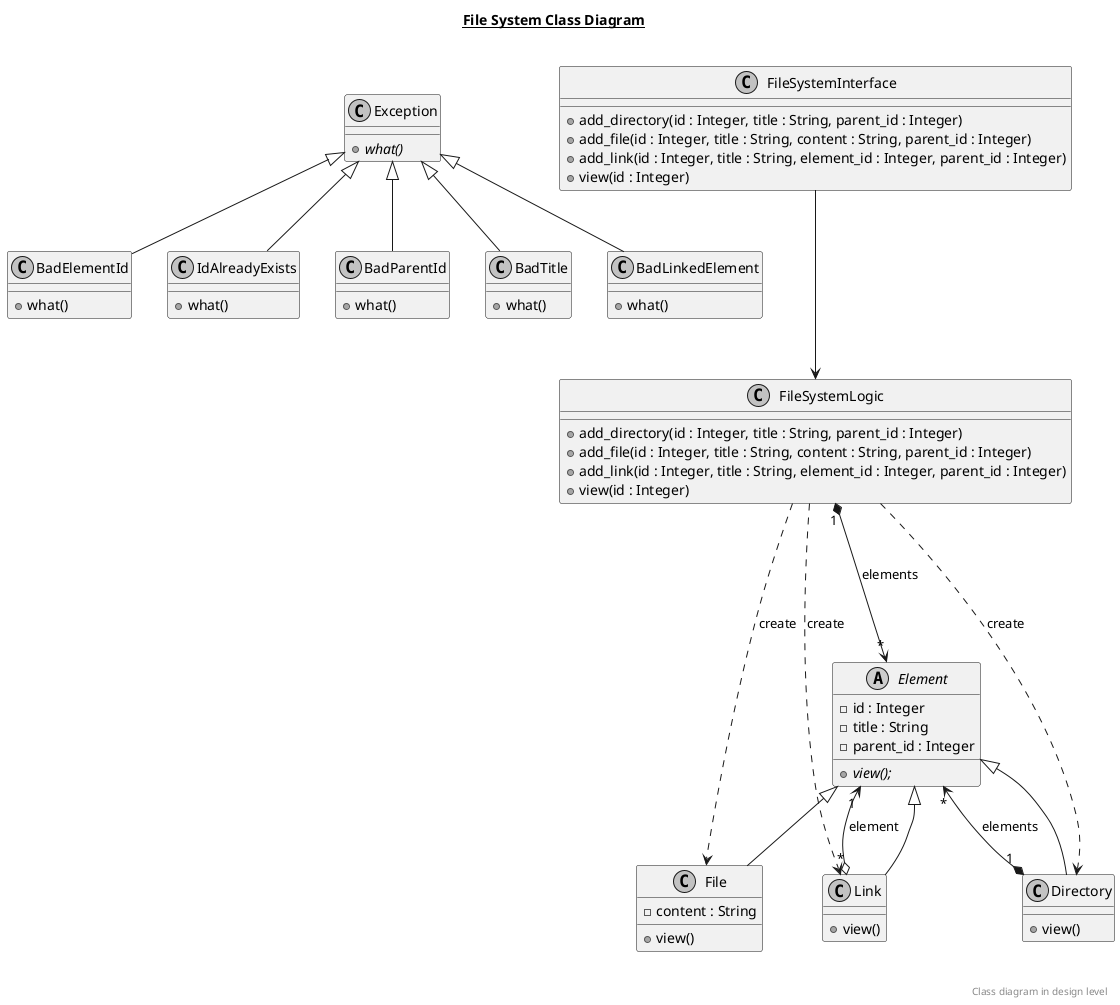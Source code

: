 @startuml

skinparam Monochrome true

title __File System Class Diagram__\n


class FileSystemInterface {
    + add_directory(id : Integer, title : String, parent_id : Integer)
    + add_file(id : Integer, title : String, content : String, parent_id : Integer)
    + add_link(id : Integer, title : String, element_id : Integer, parent_id : Integer)
    + view(id : Integer)
}

class FileSystemLogic {
    + add_directory(id : Integer, title : String, parent_id : Integer)
    + add_file(id : Integer, title : String, content : String, parent_id : Integer)
    + add_link(id : Integer, title : String, element_id : Integer, parent_id : Integer)
    + view(id : Integer)
}

abstract class Element {
    - id : Integer
    - title : String
    - parent_id : Integer
    {abstract} + view();
}

class Directory {
    + view()
}

class File {
    - content : String
    + view()
}

class Link {
    + view()
}

class Exception {
    {abstract} + what()
}

class BadElementId {
    + what()
}

class IdAlreadyExists {
    + what()
}

class BadParentId {
    + what()
}

class BadTitle {
    + what()
}

class BadLinkedElement {
    + what()
}

FileSystemInterface ---> FileSystemLogic
FileSystemLogic ..> Directory: create
FileSystemLogic ..> File: create
FileSystemLogic ..> Link: create

Directory -up-|> Element
File -up-|> Element
Link -up-|> Element

FileSystemLogic "1" *---> "*" Element: elements
Directory "1" *-up-> "*" Element: elements
Link "*" o-up-> "1" Element: element

BadElementId -up-|> Exception
IdAlreadyExists -up-|> Exception
BadParentId -up-|> Exception
BadTitle -up-|> Exception
BadLinkedElement -up-|> Exception

right footer


    Class diagram in design level
endfooter

@enduml